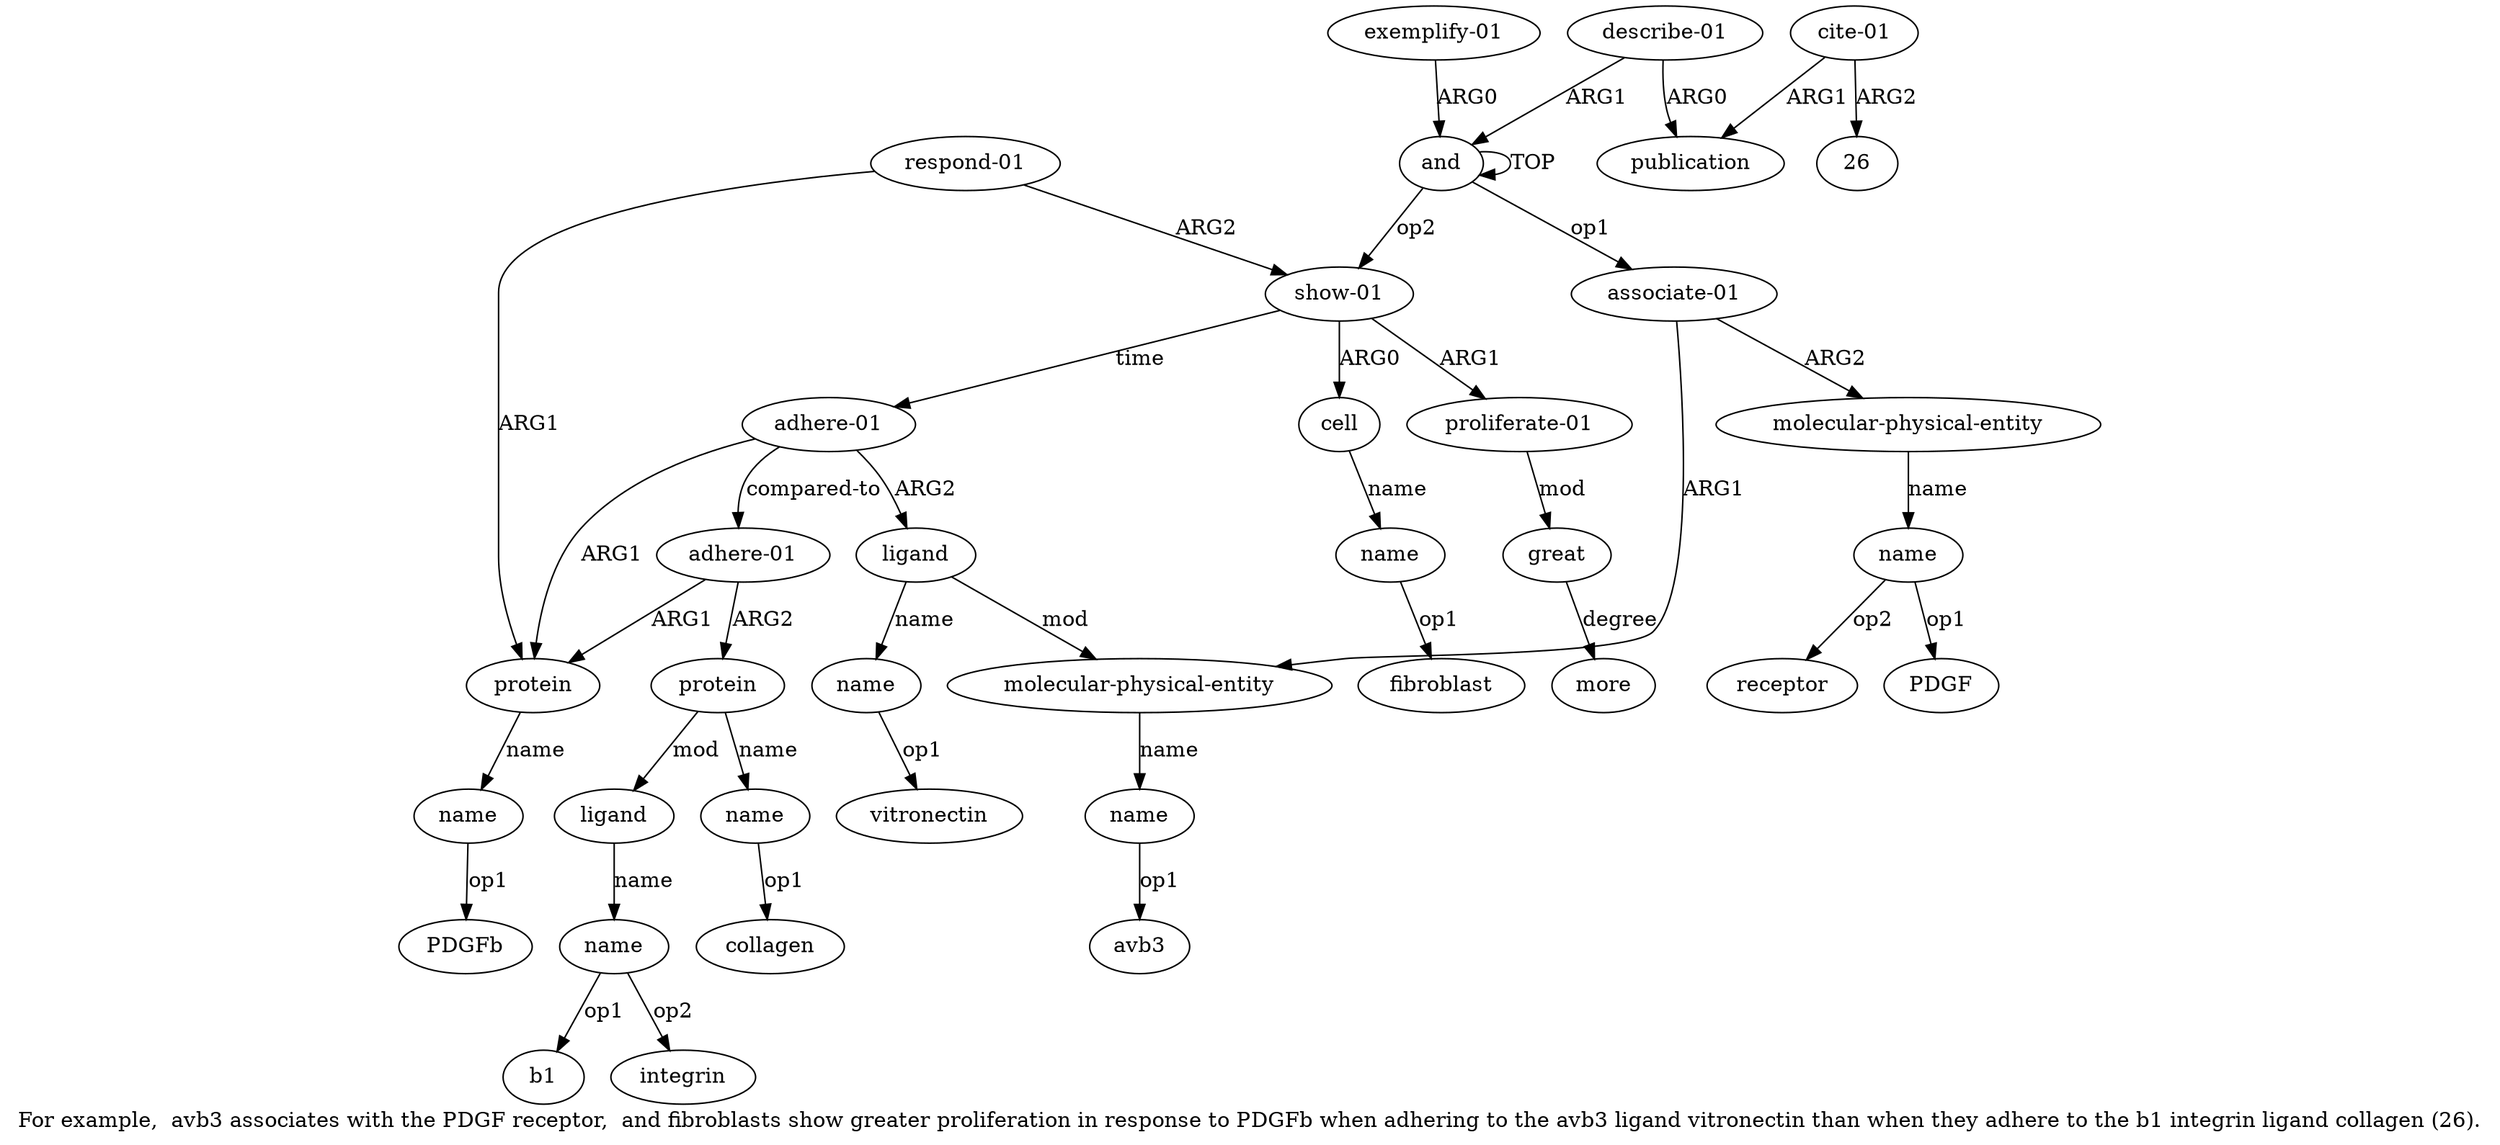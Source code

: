 digraph  {
	graph [label="For example,  avb3 associates with the PDGF receptor,  and fibroblasts show greater proliferation in response to PDGFb when adhering \
to the avb3 ligand vitronectin than when they adhere to the b1 integrin ligand collagen (26)."];
	node [label="\N"];
	a20	 [color=black,
		gold_ind=20,
		gold_label=name,
		label=name,
		test_ind=20,
		test_label=name];
	"a20 collagen"	 [color=black,
		gold_ind=-1,
		gold_label=collagen,
		label=collagen,
		test_ind=-1,
		test_label=collagen];
	a20 -> "a20 collagen" [key=0,
	color=black,
	gold_label=op1,
	label=op1,
	test_label=op1];
a21 [color=black,
	gold_ind=21,
	gold_label=ligand,
	label=ligand,
	test_ind=21,
	test_label=ligand];
a22 [color=black,
	gold_ind=22,
	gold_label=name,
	label=name,
	test_ind=22,
	test_label=name];
a21 -> a22 [key=0,
color=black,
gold_label=name,
label=name,
test_label=name];
"a22 b1" [color=black,
gold_ind=-1,
gold_label=b1,
label=b1,
test_ind=-1,
test_label=b1];
a22 -> "a22 b1" [key=0,
color=black,
gold_label=op1,
label=op1,
test_label=op1];
"a22 integrin" [color=black,
gold_ind=-1,
gold_label=integrin,
label=integrin,
test_ind=-1,
test_label=integrin];
a22 -> "a22 integrin" [key=0,
color=black,
gold_label=op2,
label=op2,
test_label=op2];
a23 [color=black,
gold_ind=23,
gold_label="exemplify-01",
label="exemplify-01",
test_ind=23,
test_label="exemplify-01"];
a0 [color=black,
gold_ind=0,
gold_label=and,
label=and,
test_ind=0,
test_label=and];
a23 -> a0 [key=0,
color=black,
gold_label=ARG0,
label=ARG0,
test_label=ARG0];
a24 [color=black,
gold_ind=24,
gold_label="describe-01",
label="describe-01",
test_ind=24,
test_label="describe-01"];
a25 [color=black,
gold_ind=25,
gold_label=publication,
label=publication,
test_ind=25,
test_label=publication];
a24 -> a25 [key=0,
color=black,
gold_label=ARG0,
label=ARG0,
test_label=ARG0];
a24 -> a0 [key=0,
color=black,
gold_label=ARG1,
label=ARG1,
test_label=ARG1];
a26 [color=black,
gold_ind=26,
gold_label="cite-01",
label="cite-01",
test_ind=26,
test_label="cite-01"];
a26 -> a25 [key=0,
color=black,
gold_label=ARG1,
label=ARG1,
test_label=ARG1];
"a26 26" [color=black,
gold_ind=-1,
gold_label=26,
label=26,
test_ind=-1,
test_label=26];
a26 -> "a26 26" [key=0,
color=black,
gold_label=ARG2,
label=ARG2,
test_label=ARG2];
"a8 fibroblast" [color=black,
gold_ind=-1,
gold_label=fibroblast,
label=fibroblast,
test_ind=-1,
test_label=fibroblast];
"a14 PDGFb" [color=black,
gold_ind=-1,
gold_label=PDGFb,
label=PDGFb,
test_ind=-1,
test_label=PDGFb];
"a17 vitronectin" [color=black,
gold_ind=-1,
gold_label=vitronectin,
label=vitronectin,
test_ind=-1,
test_label=vitronectin];
a15 [color=black,
gold_ind=15,
gold_label="adhere-01",
label="adhere-01",
test_ind=15,
test_label="adhere-01"];
a16 [color=black,
gold_ind=16,
gold_label=ligand,
label=ligand,
test_ind=16,
test_label=ligand];
a15 -> a16 [key=0,
color=black,
gold_label=ARG2,
label=ARG2,
test_label=ARG2];
a13 [color=black,
gold_ind=13,
gold_label=protein,
label=protein,
test_ind=13,
test_label=protein];
a15 -> a13 [key=0,
color=black,
gold_label=ARG1,
label=ARG1,
test_label=ARG1];
a18 [color=black,
gold_ind=18,
gold_label="adhere-01",
label="adhere-01",
test_ind=18,
test_label="adhere-01"];
a15 -> a18 [key=0,
color=black,
gold_label="compared-to",
label="compared-to",
test_label="compared-to"];
a14 [color=black,
gold_ind=14,
gold_label=name,
label=name,
test_ind=14,
test_label=name];
a14 -> "a14 PDGFb" [key=0,
color=black,
gold_label=op1,
label=op1,
test_label=op1];
a17 [color=black,
gold_ind=17,
gold_label=name,
label=name,
test_ind=17,
test_label=name];
a17 -> "a17 vitronectin" [key=0,
color=black,
gold_label=op1,
label=op1,
test_label=op1];
a16 -> a17 [key=0,
color=black,
gold_label=name,
label=name,
test_label=name];
a2 [color=black,
gold_ind=2,
gold_label="molecular-physical-entity",
label="molecular-physical-entity",
test_ind=2,
test_label="molecular-physical-entity"];
a16 -> a2 [key=0,
color=black,
gold_label=mod,
label=mod,
test_label=mod];
a11 [color=black,
gold_ind=11,
gold_label=more,
label=more,
test_ind=11,
test_label=more];
a10 [color=black,
gold_ind=10,
gold_label=great,
label=great,
test_ind=10,
test_label=great];
a10 -> a11 [key=0,
color=black,
gold_label=degree,
label=degree,
test_label=degree];
a13 -> a14 [key=0,
color=black,
gold_label=name,
label=name,
test_label=name];
a12 [color=black,
gold_ind=12,
gold_label="respond-01",
label="respond-01",
test_ind=12,
test_label="respond-01"];
a12 -> a13 [key=0,
color=black,
gold_label=ARG1,
label=ARG1,
test_label=ARG1];
a6 [color=black,
gold_ind=6,
gold_label="show-01",
label="show-01",
test_ind=6,
test_label="show-01"];
a12 -> a6 [key=0,
color=black,
gold_label=ARG2,
label=ARG2,
test_label=ARG2];
a19 [color=black,
gold_ind=19,
gold_label=protein,
label=protein,
test_ind=19,
test_label=protein];
a19 -> a20 [key=0,
color=black,
gold_label=name,
label=name,
test_label=name];
a19 -> a21 [key=0,
color=black,
gold_label=mod,
label=mod,
test_label=mod];
a18 -> a13 [key=0,
color=black,
gold_label=ARG1,
label=ARG1,
test_label=ARG1];
a18 -> a19 [key=0,
color=black,
gold_label=ARG2,
label=ARG2,
test_label=ARG2];
a1 [color=black,
gold_ind=1,
gold_label="associate-01",
label="associate-01",
test_ind=1,
test_label="associate-01"];
a1 -> a2 [key=0,
color=black,
gold_label=ARG1,
label=ARG1,
test_label=ARG1];
a4 [color=black,
gold_ind=4,
gold_label="molecular-physical-entity",
label="molecular-physical-entity",
test_ind=4,
test_label="molecular-physical-entity"];
a1 -> a4 [key=0,
color=black,
gold_label=ARG2,
label=ARG2,
test_label=ARG2];
a0 -> a1 [key=0,
color=black,
gold_label=op1,
label=op1,
test_label=op1];
a0 -> a0 [key=0,
color=black,
gold_label=TOP,
label=TOP,
test_label=TOP];
a0 -> a6 [key=0,
color=black,
gold_label=op2,
label=op2,
test_label=op2];
a3 [color=black,
gold_ind=3,
gold_label=name,
label=name,
test_ind=3,
test_label=name];
"a3 avb3" [color=black,
gold_ind=-1,
gold_label=avb3,
label=avb3,
test_ind=-1,
test_label=avb3];
a3 -> "a3 avb3" [key=0,
color=black,
gold_label=op1,
label=op1,
test_label=op1];
a2 -> a3 [key=0,
color=black,
gold_label=name,
label=name,
test_label=name];
a5 [color=black,
gold_ind=5,
gold_label=name,
label=name,
test_ind=5,
test_label=name];
"a5 PDGF" [color=black,
gold_ind=-1,
gold_label=PDGF,
label=PDGF,
test_ind=-1,
test_label=PDGF];
a5 -> "a5 PDGF" [key=0,
color=black,
gold_label=op1,
label=op1,
test_label=op1];
"a5 receptor" [color=black,
gold_ind=-1,
gold_label=receptor,
label=receptor,
test_ind=-1,
test_label=receptor];
a5 -> "a5 receptor" [key=0,
color=black,
gold_label=op2,
label=op2,
test_label=op2];
a4 -> a5 [key=0,
color=black,
gold_label=name,
label=name,
test_label=name];
a7 [color=black,
gold_ind=7,
gold_label=cell,
label=cell,
test_ind=7,
test_label=cell];
a8 [color=black,
gold_ind=8,
gold_label=name,
label=name,
test_ind=8,
test_label=name];
a7 -> a8 [key=0,
color=black,
gold_label=name,
label=name,
test_label=name];
a6 -> a15 [key=0,
color=black,
gold_label=time,
label=time,
test_label=time];
a6 -> a7 [key=0,
color=black,
gold_label=ARG0,
label=ARG0,
test_label=ARG0];
a9 [color=black,
gold_ind=9,
gold_label="proliferate-01",
label="proliferate-01",
test_ind=9,
test_label="proliferate-01"];
a6 -> a9 [key=0,
color=black,
gold_label=ARG1,
label=ARG1,
test_label=ARG1];
a9 -> a10 [key=0,
color=black,
gold_label=mod,
label=mod,
test_label=mod];
a8 -> "a8 fibroblast" [key=0,
color=black,
gold_label=op1,
label=op1,
test_label=op1];
}
